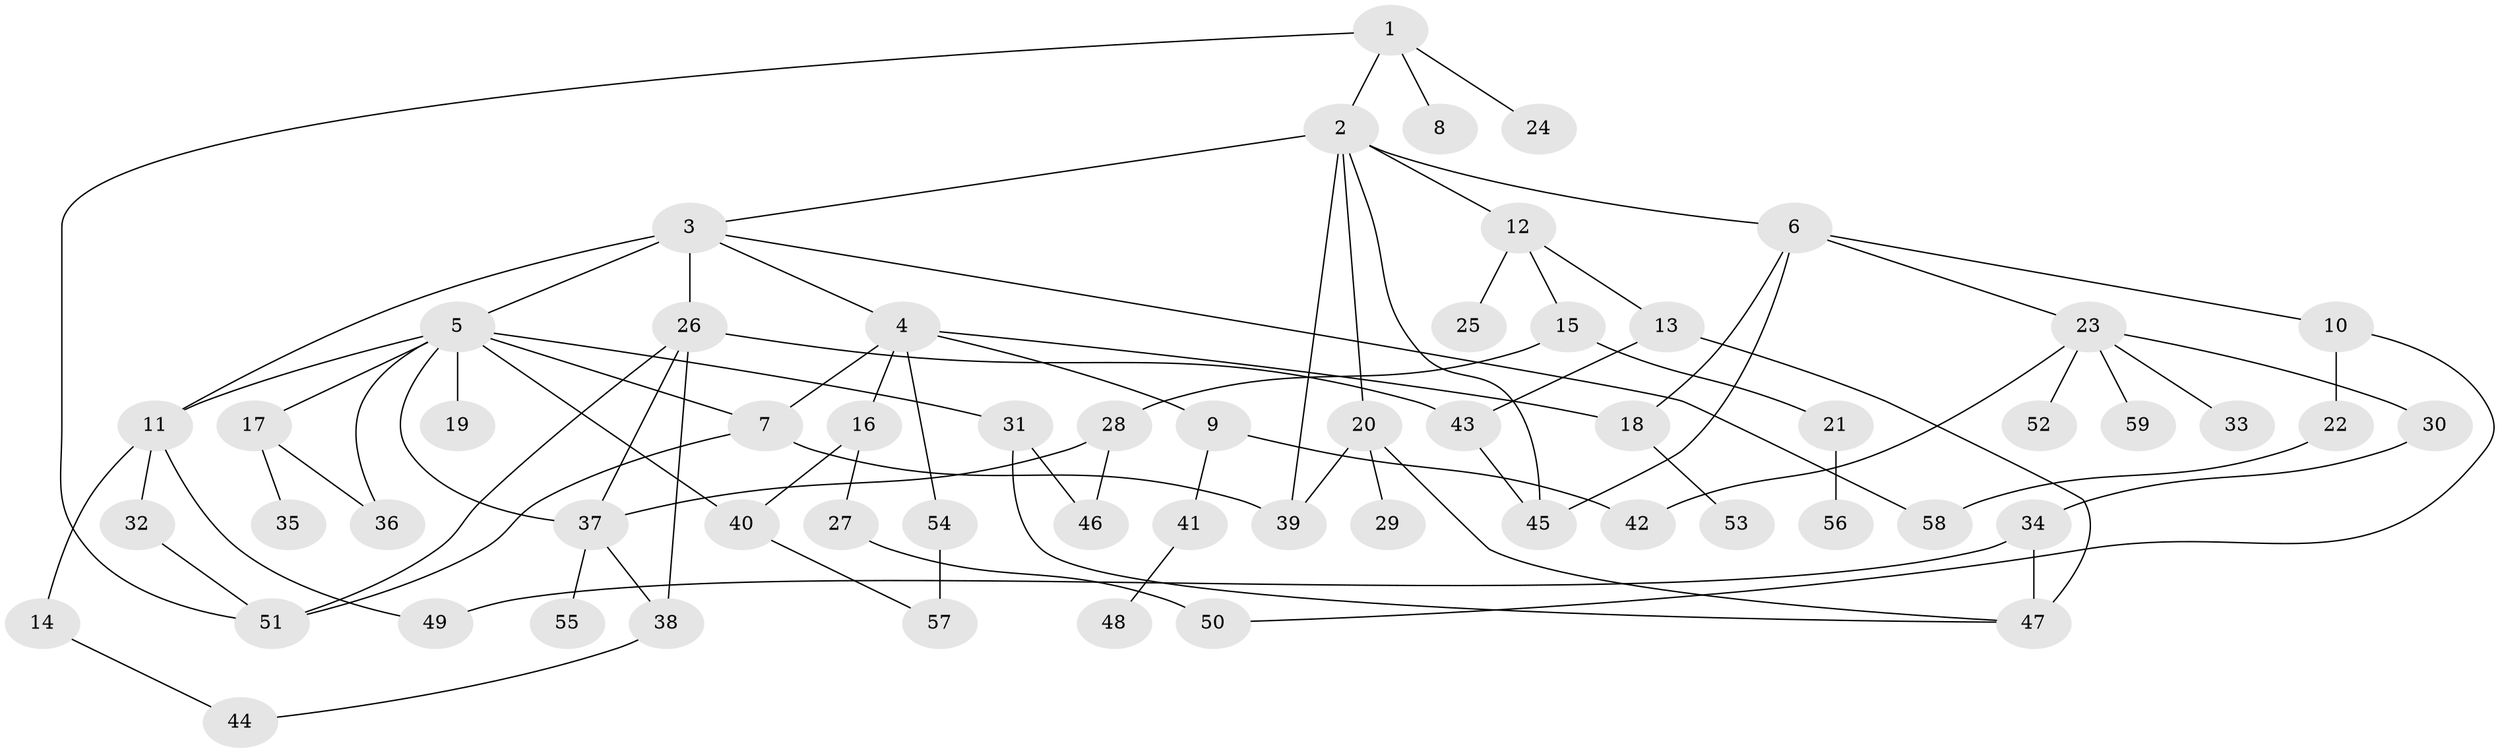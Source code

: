 // original degree distribution, {4: 0.1271186440677966, 7: 0.025423728813559324, 8: 0.00847457627118644, 5: 0.025423728813559324, 6: 0.025423728813559324, 2: 0.3135593220338983, 3: 0.17796610169491525, 1: 0.2966101694915254}
// Generated by graph-tools (version 1.1) at 2025/49/03/04/25 22:49:14]
// undirected, 59 vertices, 84 edges
graph export_dot {
  node [color=gray90,style=filled];
  1;
  2;
  3;
  4;
  5;
  6;
  7;
  8;
  9;
  10;
  11;
  12;
  13;
  14;
  15;
  16;
  17;
  18;
  19;
  20;
  21;
  22;
  23;
  24;
  25;
  26;
  27;
  28;
  29;
  30;
  31;
  32;
  33;
  34;
  35;
  36;
  37;
  38;
  39;
  40;
  41;
  42;
  43;
  44;
  45;
  46;
  47;
  48;
  49;
  50;
  51;
  52;
  53;
  54;
  55;
  56;
  57;
  58;
  59;
  1 -- 2 [weight=1.0];
  1 -- 8 [weight=1.0];
  1 -- 24 [weight=1.0];
  1 -- 51 [weight=1.0];
  2 -- 3 [weight=1.0];
  2 -- 6 [weight=1.0];
  2 -- 12 [weight=1.0];
  2 -- 20 [weight=1.0];
  2 -- 39 [weight=1.0];
  2 -- 45 [weight=1.0];
  3 -- 4 [weight=1.0];
  3 -- 5 [weight=1.0];
  3 -- 11 [weight=1.0];
  3 -- 26 [weight=2.0];
  3 -- 58 [weight=1.0];
  4 -- 7 [weight=1.0];
  4 -- 9 [weight=1.0];
  4 -- 16 [weight=1.0];
  4 -- 18 [weight=1.0];
  4 -- 54 [weight=1.0];
  5 -- 7 [weight=1.0];
  5 -- 11 [weight=1.0];
  5 -- 17 [weight=1.0];
  5 -- 19 [weight=1.0];
  5 -- 31 [weight=1.0];
  5 -- 36 [weight=1.0];
  5 -- 37 [weight=1.0];
  5 -- 40 [weight=1.0];
  6 -- 10 [weight=1.0];
  6 -- 18 [weight=1.0];
  6 -- 23 [weight=1.0];
  6 -- 45 [weight=2.0];
  7 -- 39 [weight=1.0];
  7 -- 51 [weight=1.0];
  9 -- 41 [weight=1.0];
  9 -- 42 [weight=2.0];
  10 -- 22 [weight=1.0];
  10 -- 50 [weight=1.0];
  11 -- 14 [weight=1.0];
  11 -- 32 [weight=1.0];
  11 -- 49 [weight=1.0];
  12 -- 13 [weight=1.0];
  12 -- 15 [weight=1.0];
  12 -- 25 [weight=1.0];
  13 -- 43 [weight=2.0];
  13 -- 47 [weight=2.0];
  14 -- 44 [weight=1.0];
  15 -- 21 [weight=1.0];
  15 -- 28 [weight=1.0];
  16 -- 27 [weight=1.0];
  16 -- 40 [weight=1.0];
  17 -- 35 [weight=1.0];
  17 -- 36 [weight=1.0];
  18 -- 53 [weight=2.0];
  20 -- 29 [weight=1.0];
  20 -- 39 [weight=1.0];
  20 -- 47 [weight=1.0];
  21 -- 56 [weight=1.0];
  22 -- 58 [weight=1.0];
  23 -- 30 [weight=1.0];
  23 -- 33 [weight=1.0];
  23 -- 42 [weight=1.0];
  23 -- 52 [weight=1.0];
  23 -- 59 [weight=1.0];
  26 -- 37 [weight=1.0];
  26 -- 38 [weight=1.0];
  26 -- 43 [weight=1.0];
  26 -- 51 [weight=1.0];
  27 -- 50 [weight=2.0];
  28 -- 37 [weight=1.0];
  28 -- 46 [weight=1.0];
  30 -- 34 [weight=2.0];
  31 -- 46 [weight=1.0];
  31 -- 47 [weight=1.0];
  32 -- 51 [weight=1.0];
  34 -- 47 [weight=1.0];
  34 -- 49 [weight=1.0];
  37 -- 38 [weight=1.0];
  37 -- 55 [weight=2.0];
  38 -- 44 [weight=1.0];
  40 -- 57 [weight=1.0];
  41 -- 48 [weight=1.0];
  43 -- 45 [weight=1.0];
  54 -- 57 [weight=2.0];
}
